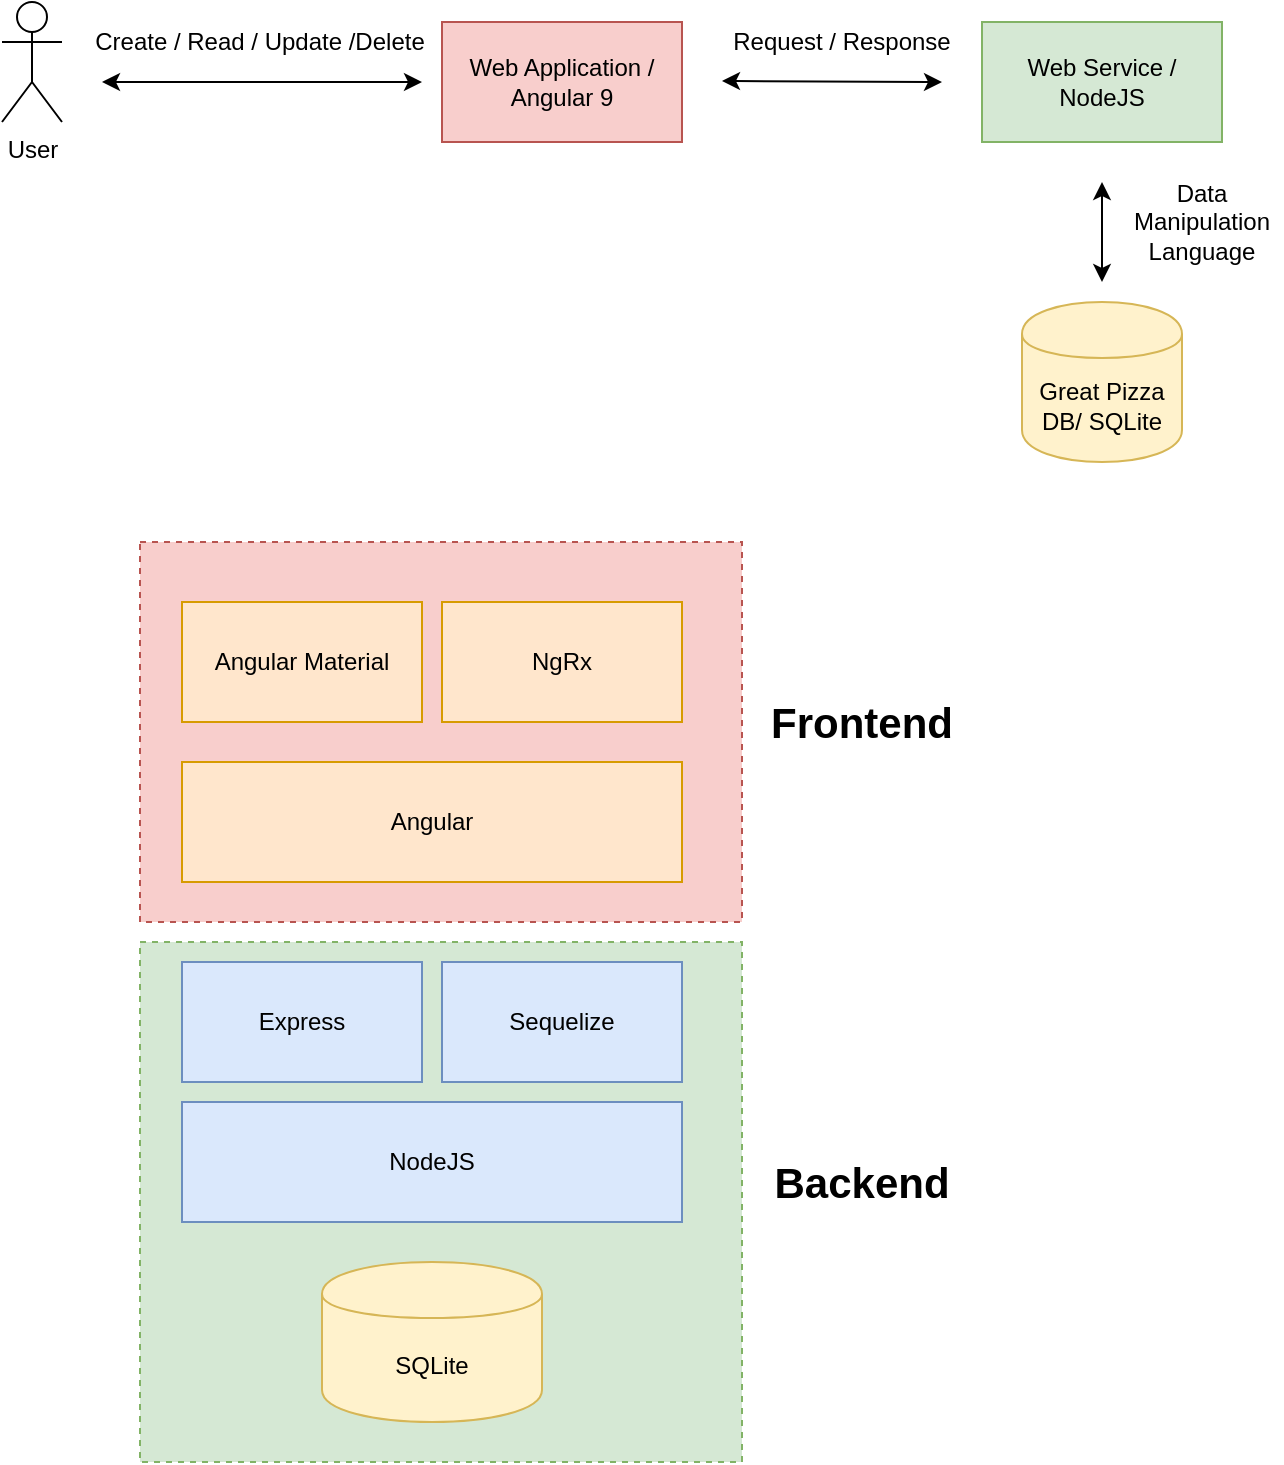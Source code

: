 <mxfile version="12.7.9" type="device"><diagram id="iw7mIKXEb3tBCP8qIQ24" name="Page-1"><mxGraphModel dx="1422" dy="846" grid="1" gridSize="10" guides="1" tooltips="1" connect="1" arrows="1" fold="1" page="1" pageScale="1" pageWidth="1100" pageHeight="850" math="0" shadow="0"><root><mxCell id="0"/><mxCell id="1" parent="0"/><mxCell id="st5gL04tIHEY33YXoD6E-24" value="" style="rounded=0;whiteSpace=wrap;html=1;dashed=1;fillColor=#d5e8d4;strokeColor=#82b366;" parent="1" vertex="1"><mxGeometry x="219" y="510" width="301" height="260" as="geometry"/></mxCell><mxCell id="st5gL04tIHEY33YXoD6E-23" value="" style="rounded=0;whiteSpace=wrap;html=1;dashed=1;fillColor=#f8cecc;strokeColor=#b85450;" parent="1" vertex="1"><mxGeometry x="219" y="310" width="301" height="190" as="geometry"/></mxCell><mxCell id="st5gL04tIHEY33YXoD6E-1" value="User" style="shape=umlActor;verticalLabelPosition=bottom;labelBackgroundColor=#ffffff;verticalAlign=top;html=1;outlineConnect=0;" parent="1" vertex="1"><mxGeometry x="150" y="40" width="30" height="60" as="geometry"/></mxCell><mxCell id="st5gL04tIHEY33YXoD6E-2" value="Web Application / Angular 9" style="rounded=0;whiteSpace=wrap;html=1;fillColor=#f8cecc;strokeColor=#b85450;" parent="1" vertex="1"><mxGeometry x="370" y="50" width="120" height="60" as="geometry"/></mxCell><mxCell id="st5gL04tIHEY33YXoD6E-3" value="Web Service / NodeJS" style="rounded=0;whiteSpace=wrap;html=1;fillColor=#d5e8d4;strokeColor=#82b366;" parent="1" vertex="1"><mxGeometry x="640" y="50" width="120" height="60" as="geometry"/></mxCell><mxCell id="st5gL04tIHEY33YXoD6E-4" value="Great Pizza DB/ SQLite" style="shape=cylinder;whiteSpace=wrap;html=1;boundedLbl=1;backgroundOutline=1;fillColor=#fff2cc;strokeColor=#d6b656;fontStyle=0" parent="1" vertex="1"><mxGeometry x="660" y="190" width="80" height="80" as="geometry"/></mxCell><mxCell id="st5gL04tIHEY33YXoD6E-10" value="" style="endArrow=classic;startArrow=classic;html=1;" parent="1" edge="1"><mxGeometry width="50" height="50" relative="1" as="geometry"><mxPoint x="200" y="80" as="sourcePoint"/><mxPoint x="360" y="80" as="targetPoint"/></mxGeometry></mxCell><mxCell id="st5gL04tIHEY33YXoD6E-11" value="" style="endArrow=classic;startArrow=classic;html=1;" parent="1" edge="1"><mxGeometry width="50" height="50" relative="1" as="geometry"><mxPoint x="510" y="79.5" as="sourcePoint"/><mxPoint x="620" y="80" as="targetPoint"/></mxGeometry></mxCell><mxCell id="st5gL04tIHEY33YXoD6E-12" value="" style="endArrow=classic;startArrow=classic;html=1;" parent="1" edge="1"><mxGeometry width="50" height="50" relative="1" as="geometry"><mxPoint x="700" y="130" as="sourcePoint"/><mxPoint x="700" y="180" as="targetPoint"/></mxGeometry></mxCell><mxCell id="st5gL04tIHEY33YXoD6E-13" value="Create / Read / Update /Delete" style="text;html=1;strokeColor=none;fillColor=none;align=center;verticalAlign=middle;whiteSpace=wrap;rounded=0;" parent="1" vertex="1"><mxGeometry x="169" y="50" width="220" height="20" as="geometry"/></mxCell><mxCell id="st5gL04tIHEY33YXoD6E-14" value="Request / Response" style="text;html=1;strokeColor=none;fillColor=none;align=center;verticalAlign=middle;whiteSpace=wrap;rounded=0;" parent="1" vertex="1"><mxGeometry x="500" y="50" width="140" height="20" as="geometry"/></mxCell><mxCell id="st5gL04tIHEY33YXoD6E-15" value="Data Manipulation Language" style="text;html=1;strokeColor=none;fillColor=none;align=center;verticalAlign=middle;whiteSpace=wrap;rounded=0;" parent="1" vertex="1"><mxGeometry x="710" y="140" width="80" height="20" as="geometry"/></mxCell><mxCell id="st5gL04tIHEY33YXoD6E-16" value="Angular" style="rounded=0;whiteSpace=wrap;html=1;fillColor=#ffe6cc;strokeColor=#d79b00;" parent="1" vertex="1"><mxGeometry x="240" y="420" width="250" height="60" as="geometry"/></mxCell><mxCell id="st5gL04tIHEY33YXoD6E-17" value="Angular Material" style="rounded=0;whiteSpace=wrap;html=1;fillColor=#ffe6cc;strokeColor=#d79b00;" parent="1" vertex="1"><mxGeometry x="240" y="340" width="120" height="60" as="geometry"/></mxCell><mxCell id="st5gL04tIHEY33YXoD6E-18" value="NodeJS" style="rounded=0;whiteSpace=wrap;html=1;fillColor=#dae8fc;strokeColor=#6c8ebf;" parent="1" vertex="1"><mxGeometry x="240" y="590" width="250" height="60" as="geometry"/></mxCell><mxCell id="st5gL04tIHEY33YXoD6E-19" value="Express" style="rounded=0;whiteSpace=wrap;html=1;fillColor=#dae8fc;strokeColor=#6c8ebf;" parent="1" vertex="1"><mxGeometry x="240" y="520" width="120" height="60" as="geometry"/></mxCell><mxCell id="st5gL04tIHEY33YXoD6E-20" value="Sequelize" style="rounded=0;whiteSpace=wrap;html=1;fillColor=#dae8fc;strokeColor=#6c8ebf;" parent="1" vertex="1"><mxGeometry x="370" y="520" width="120" height="60" as="geometry"/></mxCell><mxCell id="st5gL04tIHEY33YXoD6E-21" value="NgRx" style="rounded=0;whiteSpace=wrap;html=1;fillColor=#ffe6cc;strokeColor=#d79b00;" parent="1" vertex="1"><mxGeometry x="370" y="340" width="120" height="60" as="geometry"/></mxCell><mxCell id="st5gL04tIHEY33YXoD6E-22" value="SQLite" style="shape=cylinder;whiteSpace=wrap;html=1;boundedLbl=1;backgroundOutline=1;fillColor=#fff2cc;strokeColor=#d6b656;" parent="1" vertex="1"><mxGeometry x="310" y="670" width="110" height="80" as="geometry"/></mxCell><mxCell id="st5gL04tIHEY33YXoD6E-25" value="Frontend" style="text;html=1;strokeColor=none;fillColor=none;align=center;verticalAlign=middle;whiteSpace=wrap;rounded=0;dashed=1;fontSize=21;fontStyle=1" parent="1" vertex="1"><mxGeometry x="540" y="390" width="80" height="20" as="geometry"/></mxCell><mxCell id="st5gL04tIHEY33YXoD6E-26" value="Backend" style="text;html=1;strokeColor=none;fillColor=none;align=center;verticalAlign=middle;whiteSpace=wrap;rounded=0;dashed=1;fontStyle=1;fontSize=21;" parent="1" vertex="1"><mxGeometry x="540" y="620" width="80" height="20" as="geometry"/></mxCell></root></mxGraphModel></diagram></mxfile>
